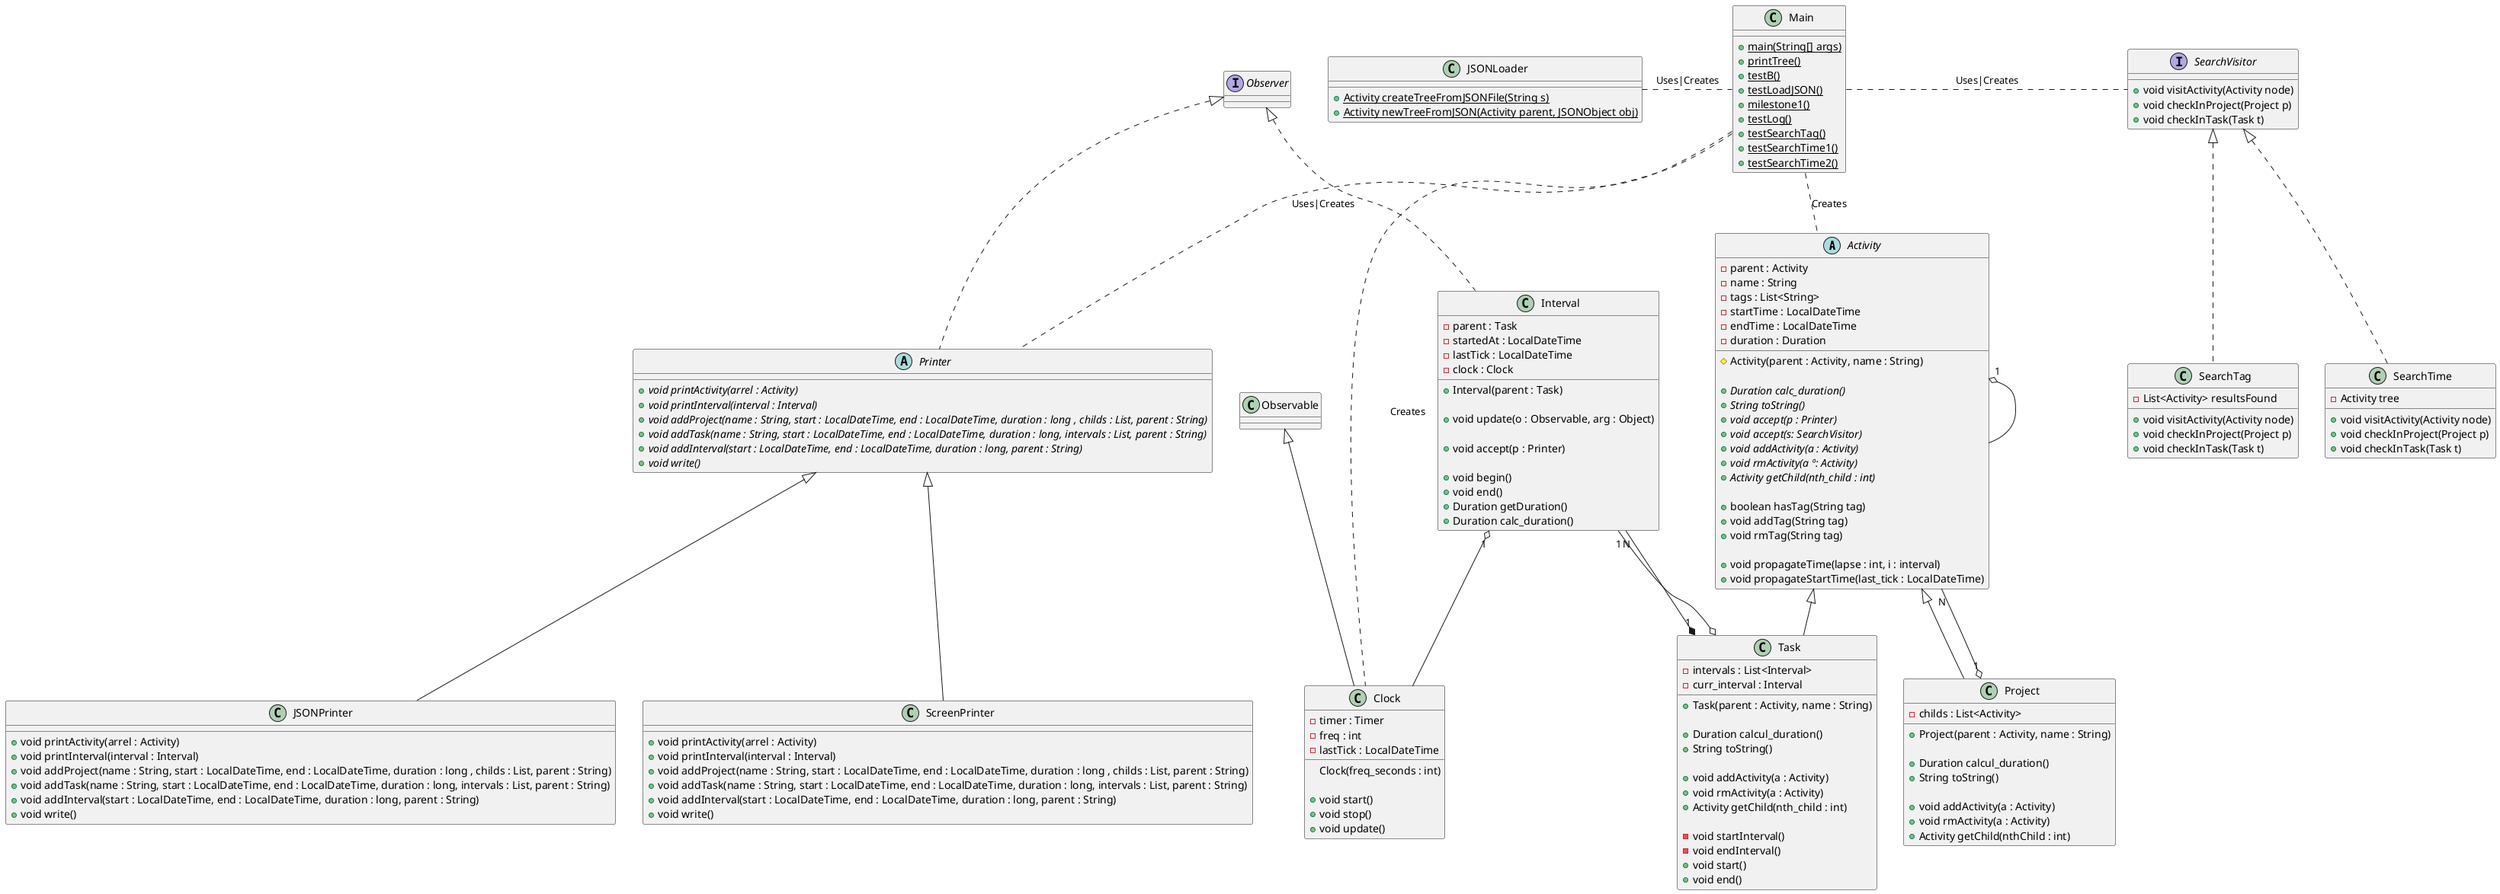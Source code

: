 @startuml

'Layout
together {
    class Activity
    class Task
    class Project
}

together {
    class Task
    class Interval
}

'Relations
Main .. Activity : "Creates"
Main .. Clock : "Creates"
Main . Printer : "Uses|Creates"
JSONLoader . Main : "Uses|Creates"
Main . SearchVisitor : "Uses|Creates"


Activity "1" o-- Activity
Project "1" o-- "N" Activity
Task "1" *-- "N" Interval

Interval "1" --o Task
Interval "1" o-- Clock



'Classes
''Entry point
class Main {

    {static} + main(String[] args)
    {static} + printTree()
    {static} + testB()
    {static} + testLoadJSON()
    {static} + milestone1()
    {static} + testLog()
    {static} + testSearchTag()
    {static} + testSearchTime1()
    {static} + testSearchTime2()

}

''Composite
abstract class Activity {

    'Private vars
    - parent : Activity
    - name : String
    - tags : List<String>
    - startTime : LocalDateTime
    - endTime : LocalDateTime
    - duration : Duration
    
    'Constructor
    # Activity(parent : Activity, name : String)

    'Composite methods
    ''Recursive ones
    {abstract} + Duration calc_duration()
    {abstract} + String toString()
    {abstract} + void accept(p : Printer)
    {abstract} + void accept(s: SearchVisitor)
    ''Tree edition
    {abstract} + void addActivity(a : Activity)
    {abstract} + void rmActivity(a º: Activity)
    {abstract} + Activity getChild(nth_child : int)

    + boolean hasTag(String tag)
    + void addTag(String tag)
    + void rmTag(String tag)

    'Back propagation
    + void propagateTime(lapse : int, i : interval)
    + void propagateStartTime(last_tick : LocalDateTime)
}

class Project extends Activity {

    'Private vars
    - childs : List<Activity>

    'Constructor
    + Project(parent : Activity, name : String)

    'Composite methods
    + Duration calcul_duration()
    + String toString()

    + void addActivity(a : Activity)
    + void rmActivity(a : Activity)
    + Activity getChild(nthChild : int)
}

class Task extends Activity {

    'Private vars
    - intervals : List<Interval>
    - curr_interval : Interval

    'Constructor
    + Task(parent : Activity, name : String)

    'Composite methods
    + Duration calcul_duration()
    + String toString()

    + void addActivity(a : Activity)
    + void rmActivity(a : Activity)
    + Activity getChild(nth_child : int)

    'Leaf specific methods
    - void startInterval()
    - void endInterval()
    + void start()
    + void end()
}

''Observer
class Interval implements Observer {

    'Private vars
    - parent : Task
    - startedAt : LocalDateTime
    - lastTick : LocalDateTime
    - clock : Clock
    

    'Constructor
    + Interval(parent : Task)

    'Observer patterns
    + void update(o : Observable, arg : Object)

    'Visitor
    + void accept(p : Printer)

    'Implementation specific
    + void begin()
    + void end()
    + Duration getDuration()
    +Duration calc_duration()
}

class Clock extends Observable {

    'Private vars
    - timer : Timer
    - freq : int
    - lastTick : LocalDateTime

    'Constructor
    Clock(freq_seconds : int)

    'Methods
    + void start()
    + void stop()
    + void update()

}

''Visitor pattern Printers
abstract class Printer implements Observer {

    {abstract} + void printActivity(arrel : Activity)
    {abstract} + void printInterval(interval : Interval)
    
    {abstract} + void addProject(name : String, start : LocalDateTime, end : LocalDateTime, duration : long , childs : List, parent : String)
    {abstract} + void addTask(name : String, start : LocalDateTime, end : LocalDateTime, duration : long, intervals : List, parent : String)
    {abstract} + void addInterval(start : LocalDateTime, end : LocalDateTime, duration : long, parent : String)
    {abstract} + void write()

}

class ScreenPrinter extends Printer {

    + void printActivity(arrel : Activity)
    + void printInterval(interval : Interval)
    + void addProject(name : String, start : LocalDateTime, end : LocalDateTime, duration : long , childs : List, parent : String)
    + void addTask(name : String, start : LocalDateTime, end : LocalDateTime, duration : long, intervals : List, parent : String)
    + void addInterval(start : LocalDateTime, end : LocalDateTime, duration : long, parent : String)
    + void write()
}


class JSONPrinter extends Printer {

    + void printActivity(arrel : Activity)
    + void printInterval(interval : Interval)
    + void addProject(name : String, start : LocalDateTime, end : LocalDateTime, duration : long , childs : List, parent : String)
    + void addTask(name : String, start : LocalDateTime, end : LocalDateTime, duration : long, intervals : List, parent : String)
    + void addInterval(start : LocalDateTime, end : LocalDateTime, duration : long, parent : String)
    + void write()
}

class JSONLoader {
    + {static} Activity createTreeFromJSONFile(String s)
    + {static} Activity newTreeFromJSON(Activity parent, JSONObject obj)
}

interface SearchVisitor {
    + void visitActivity(Activity node)
    + void checkInProject(Project p)
    + void checkInTask(Task t)
}

class SearchTag implements SearchVisitor {
    - List<Activity> resultsFound
    + void visitActivity(Activity node)
    + void checkInProject(Project p)
    + void checkInTask(Task t)
}

class SearchTime implements SearchVisitor {
   - Activity tree
    + void visitActivity(Activity node)
    + void checkInProject(Project p)
    + void checkInTask(Task t)
}


@enduml
